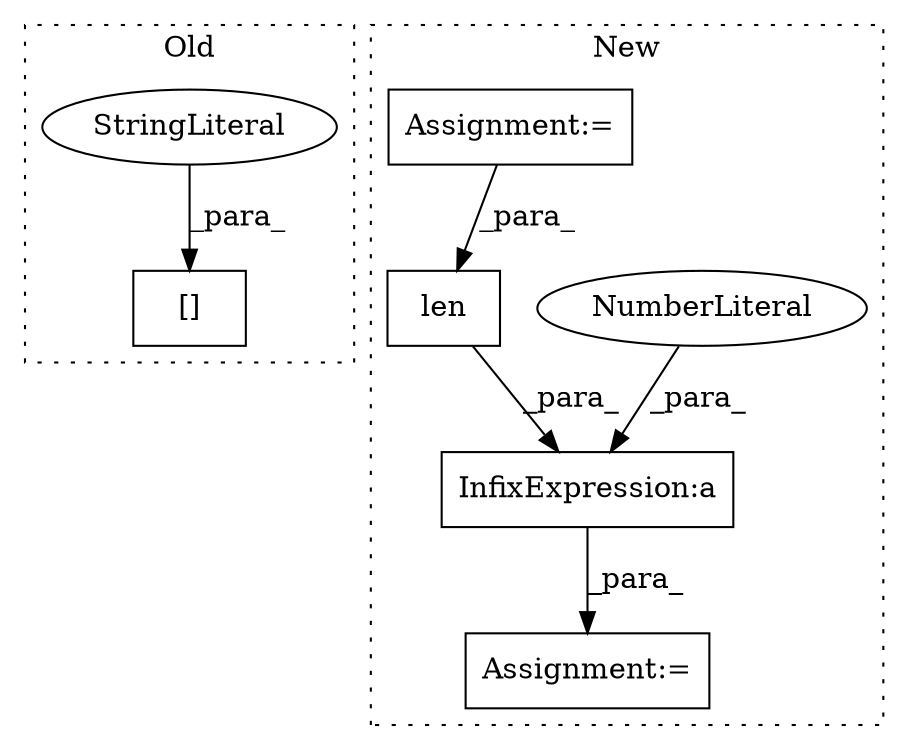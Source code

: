 digraph G {
subgraph cluster0 {
1 [label="[]" a="2" s="2319,2351" l="15,1" shape="box"];
4 [label="StringLiteral" a="45" s="2334" l="17" shape="ellipse"];
label = "Old";
style="dotted";
}
subgraph cluster1 {
2 [label="len" a="32" s="1713,1723" l="4,1" shape="box"];
3 [label="Assignment:=" a="7" s="1646,1729" l="53,2" shape="box"];
5 [label="InfixExpression:a" a="27" s="1724" l="3" shape="box"];
6 [label="NumberLiteral" a="34" s="1727" l="1" shape="ellipse"];
7 [label="Assignment:=" a="7" s="1543" l="1" shape="box"];
label = "New";
style="dotted";
}
2 -> 5 [label="_para_"];
4 -> 1 [label="_para_"];
5 -> 3 [label="_para_"];
6 -> 5 [label="_para_"];
7 -> 2 [label="_para_"];
}